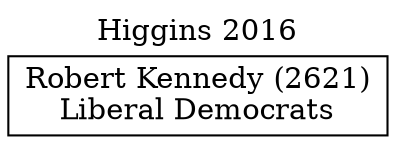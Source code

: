 // House preference flow
digraph "Robert Kennedy (2621)_Higgins_2016" {
	graph [label="Higgins 2016" labelloc=t mclimit=10]
	node [shape=box]
	"Robert Kennedy (2621)" [label="Robert Kennedy (2621)
Liberal Democrats"]
}
